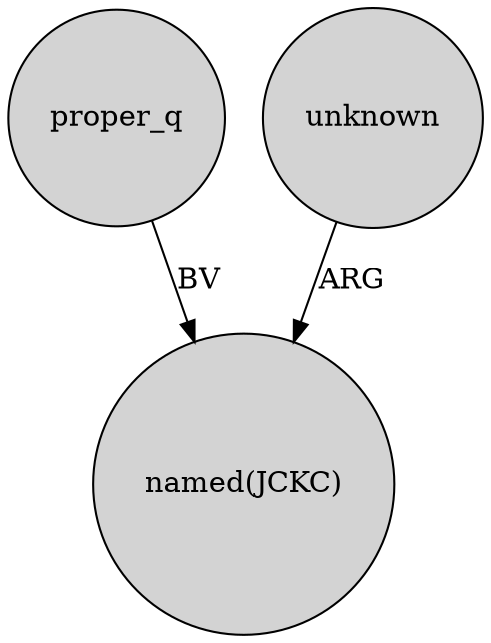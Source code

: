 digraph {
	node [shape=circle style=filled]
	proper_q -> "named(JCKC)" [label=BV]
	unknown -> "named(JCKC)" [label=ARG]
}

